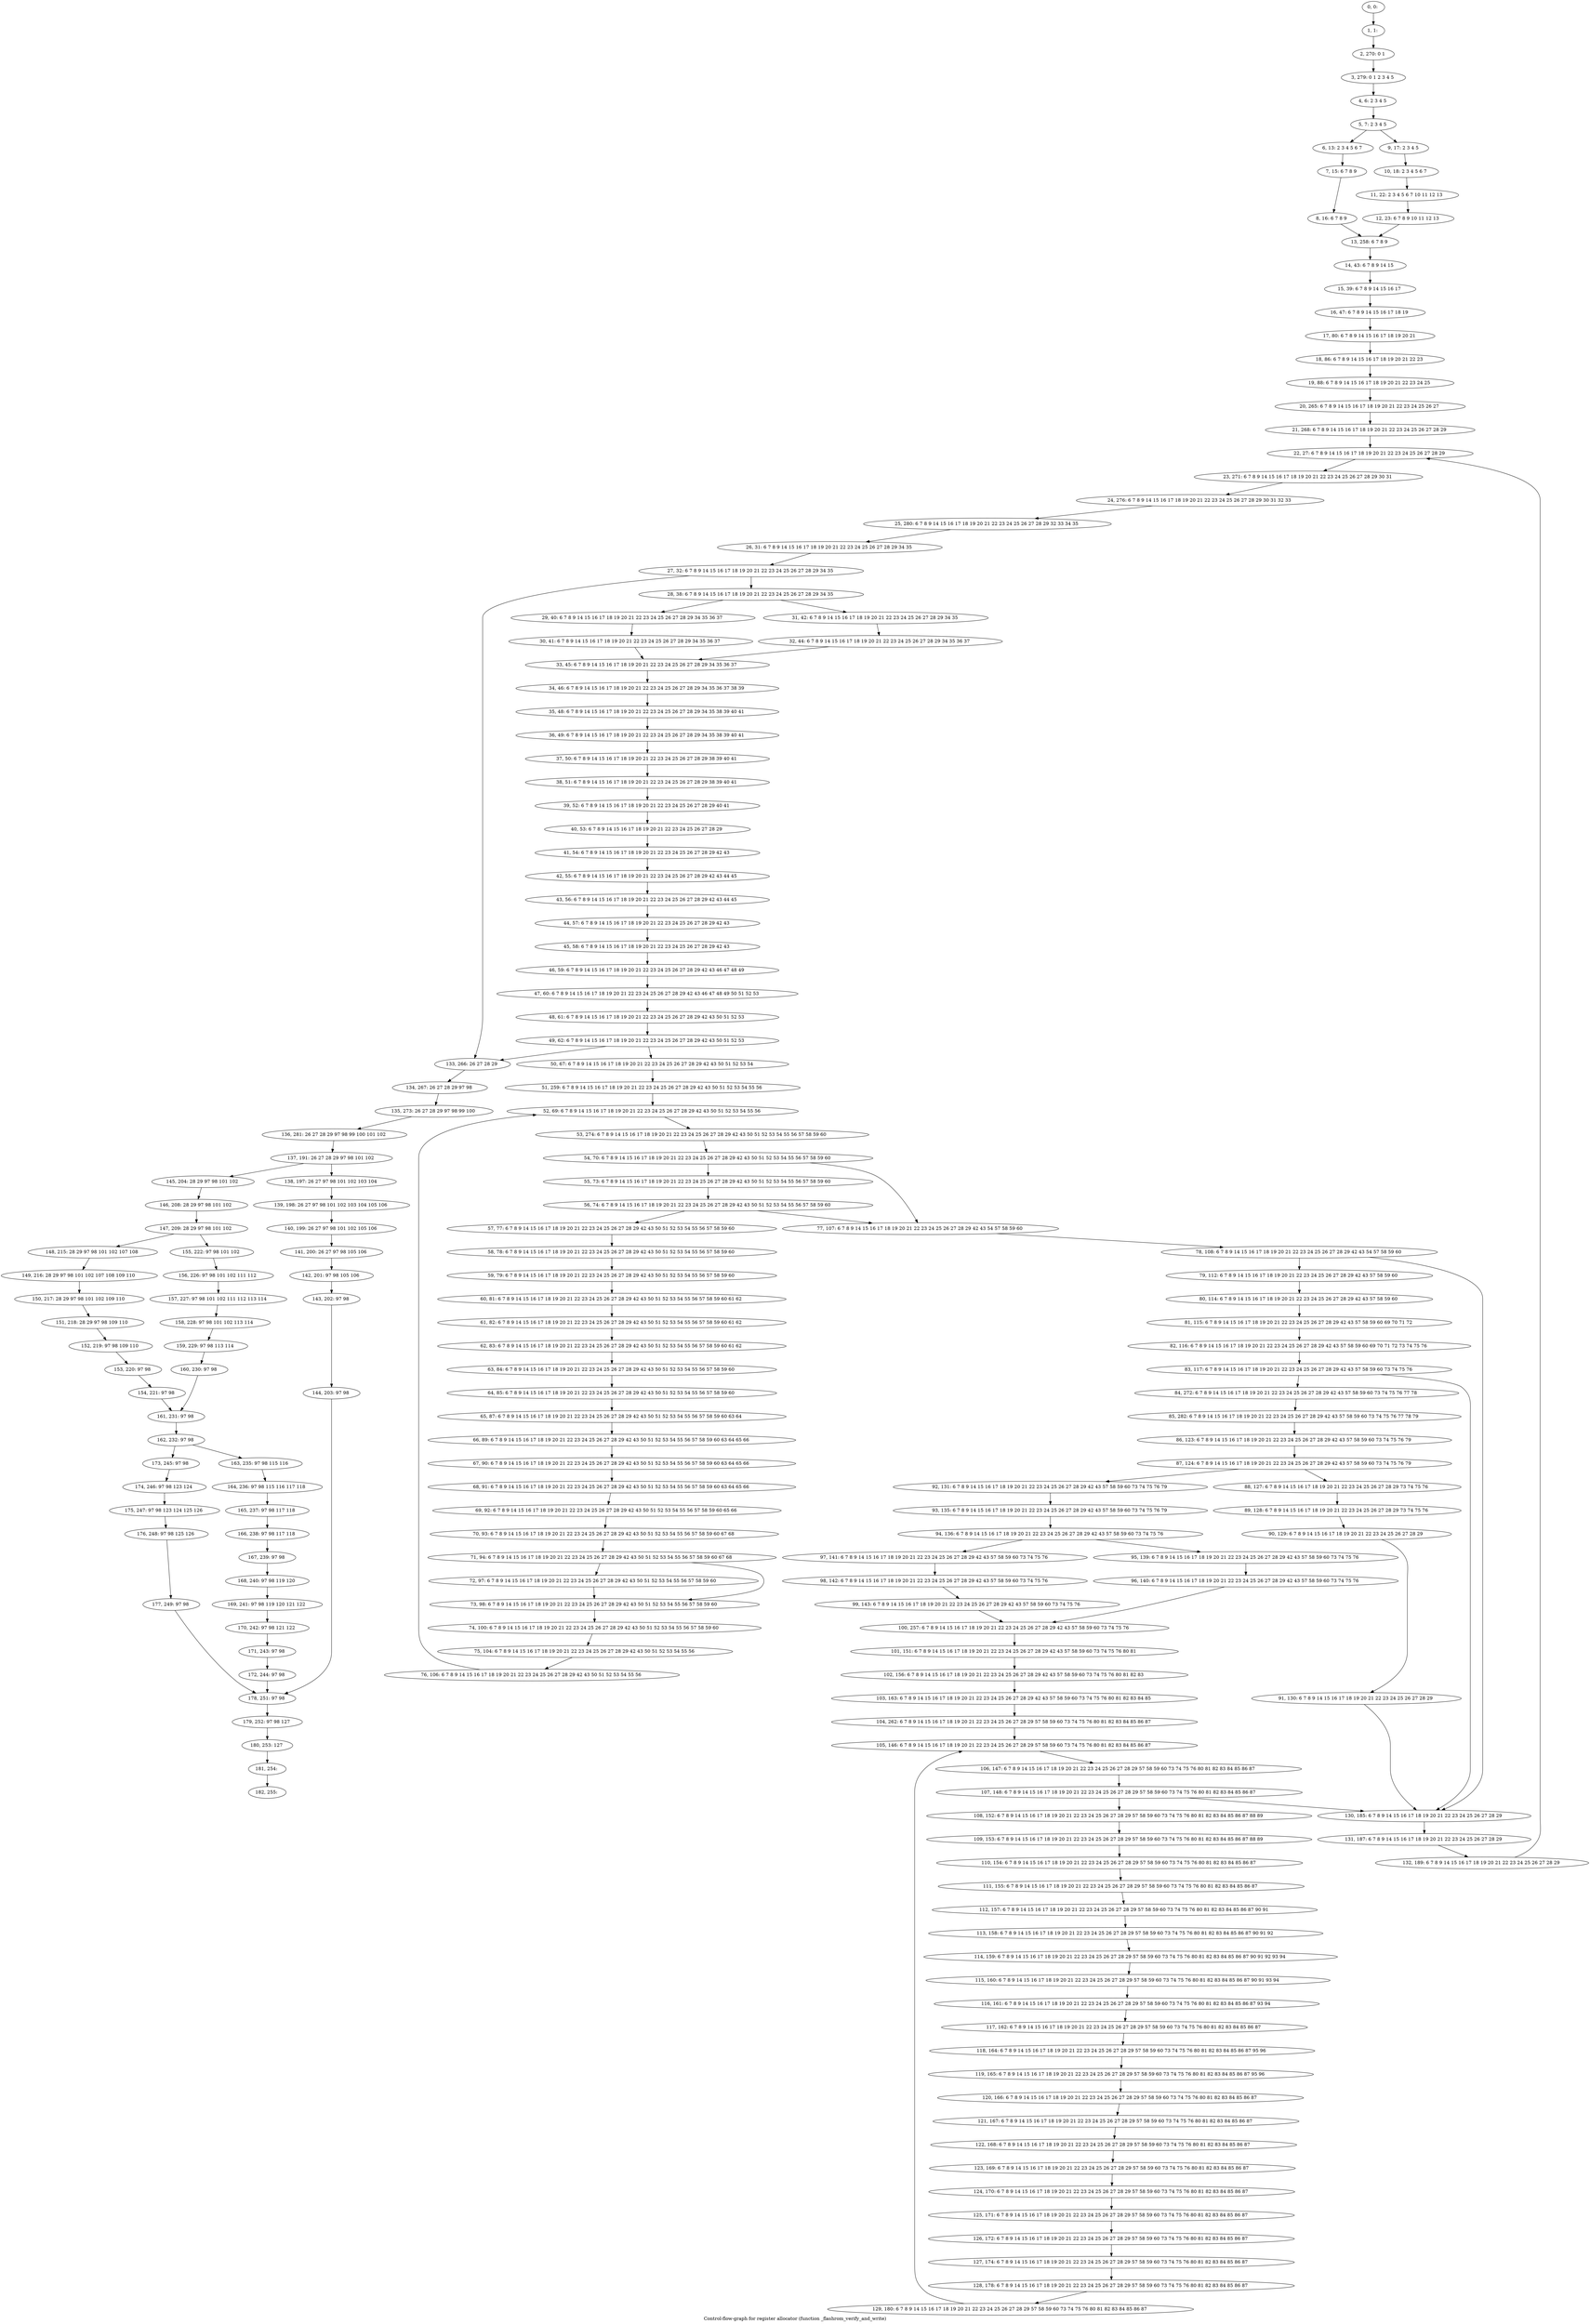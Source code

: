 digraph G {
graph [label="Control-flow-graph for register allocator (function _flashrom_verify_and_write)"]
0[label="0, 0: "];
1[label="1, 1: "];
2[label="2, 270: 0 1 "];
3[label="3, 279: 0 1 2 3 4 5 "];
4[label="4, 6: 2 3 4 5 "];
5[label="5, 7: 2 3 4 5 "];
6[label="6, 13: 2 3 4 5 6 7 "];
7[label="7, 15: 6 7 8 9 "];
8[label="8, 16: 6 7 8 9 "];
9[label="9, 17: 2 3 4 5 "];
10[label="10, 18: 2 3 4 5 6 7 "];
11[label="11, 22: 2 3 4 5 6 7 10 11 12 13 "];
12[label="12, 23: 6 7 8 9 10 11 12 13 "];
13[label="13, 258: 6 7 8 9 "];
14[label="14, 43: 6 7 8 9 14 15 "];
15[label="15, 39: 6 7 8 9 14 15 16 17 "];
16[label="16, 47: 6 7 8 9 14 15 16 17 18 19 "];
17[label="17, 80: 6 7 8 9 14 15 16 17 18 19 20 21 "];
18[label="18, 86: 6 7 8 9 14 15 16 17 18 19 20 21 22 23 "];
19[label="19, 88: 6 7 8 9 14 15 16 17 18 19 20 21 22 23 24 25 "];
20[label="20, 265: 6 7 8 9 14 15 16 17 18 19 20 21 22 23 24 25 26 27 "];
21[label="21, 268: 6 7 8 9 14 15 16 17 18 19 20 21 22 23 24 25 26 27 28 29 "];
22[label="22, 27: 6 7 8 9 14 15 16 17 18 19 20 21 22 23 24 25 26 27 28 29 "];
23[label="23, 271: 6 7 8 9 14 15 16 17 18 19 20 21 22 23 24 25 26 27 28 29 30 31 "];
24[label="24, 276: 6 7 8 9 14 15 16 17 18 19 20 21 22 23 24 25 26 27 28 29 30 31 32 33 "];
25[label="25, 280: 6 7 8 9 14 15 16 17 18 19 20 21 22 23 24 25 26 27 28 29 32 33 34 35 "];
26[label="26, 31: 6 7 8 9 14 15 16 17 18 19 20 21 22 23 24 25 26 27 28 29 34 35 "];
27[label="27, 32: 6 7 8 9 14 15 16 17 18 19 20 21 22 23 24 25 26 27 28 29 34 35 "];
28[label="28, 38: 6 7 8 9 14 15 16 17 18 19 20 21 22 23 24 25 26 27 28 29 34 35 "];
29[label="29, 40: 6 7 8 9 14 15 16 17 18 19 20 21 22 23 24 25 26 27 28 29 34 35 36 37 "];
30[label="30, 41: 6 7 8 9 14 15 16 17 18 19 20 21 22 23 24 25 26 27 28 29 34 35 36 37 "];
31[label="31, 42: 6 7 8 9 14 15 16 17 18 19 20 21 22 23 24 25 26 27 28 29 34 35 "];
32[label="32, 44: 6 7 8 9 14 15 16 17 18 19 20 21 22 23 24 25 26 27 28 29 34 35 36 37 "];
33[label="33, 45: 6 7 8 9 14 15 16 17 18 19 20 21 22 23 24 25 26 27 28 29 34 35 36 37 "];
34[label="34, 46: 6 7 8 9 14 15 16 17 18 19 20 21 22 23 24 25 26 27 28 29 34 35 36 37 38 39 "];
35[label="35, 48: 6 7 8 9 14 15 16 17 18 19 20 21 22 23 24 25 26 27 28 29 34 35 38 39 40 41 "];
36[label="36, 49: 6 7 8 9 14 15 16 17 18 19 20 21 22 23 24 25 26 27 28 29 34 35 38 39 40 41 "];
37[label="37, 50: 6 7 8 9 14 15 16 17 18 19 20 21 22 23 24 25 26 27 28 29 38 39 40 41 "];
38[label="38, 51: 6 7 8 9 14 15 16 17 18 19 20 21 22 23 24 25 26 27 28 29 38 39 40 41 "];
39[label="39, 52: 6 7 8 9 14 15 16 17 18 19 20 21 22 23 24 25 26 27 28 29 40 41 "];
40[label="40, 53: 6 7 8 9 14 15 16 17 18 19 20 21 22 23 24 25 26 27 28 29 "];
41[label="41, 54: 6 7 8 9 14 15 16 17 18 19 20 21 22 23 24 25 26 27 28 29 42 43 "];
42[label="42, 55: 6 7 8 9 14 15 16 17 18 19 20 21 22 23 24 25 26 27 28 29 42 43 44 45 "];
43[label="43, 56: 6 7 8 9 14 15 16 17 18 19 20 21 22 23 24 25 26 27 28 29 42 43 44 45 "];
44[label="44, 57: 6 7 8 9 14 15 16 17 18 19 20 21 22 23 24 25 26 27 28 29 42 43 "];
45[label="45, 58: 6 7 8 9 14 15 16 17 18 19 20 21 22 23 24 25 26 27 28 29 42 43 "];
46[label="46, 59: 6 7 8 9 14 15 16 17 18 19 20 21 22 23 24 25 26 27 28 29 42 43 46 47 48 49 "];
47[label="47, 60: 6 7 8 9 14 15 16 17 18 19 20 21 22 23 24 25 26 27 28 29 42 43 46 47 48 49 50 51 52 53 "];
48[label="48, 61: 6 7 8 9 14 15 16 17 18 19 20 21 22 23 24 25 26 27 28 29 42 43 50 51 52 53 "];
49[label="49, 62: 6 7 8 9 14 15 16 17 18 19 20 21 22 23 24 25 26 27 28 29 42 43 50 51 52 53 "];
50[label="50, 67: 6 7 8 9 14 15 16 17 18 19 20 21 22 23 24 25 26 27 28 29 42 43 50 51 52 53 54 "];
51[label="51, 259: 6 7 8 9 14 15 16 17 18 19 20 21 22 23 24 25 26 27 28 29 42 43 50 51 52 53 54 55 56 "];
52[label="52, 69: 6 7 8 9 14 15 16 17 18 19 20 21 22 23 24 25 26 27 28 29 42 43 50 51 52 53 54 55 56 "];
53[label="53, 274: 6 7 8 9 14 15 16 17 18 19 20 21 22 23 24 25 26 27 28 29 42 43 50 51 52 53 54 55 56 57 58 59 60 "];
54[label="54, 70: 6 7 8 9 14 15 16 17 18 19 20 21 22 23 24 25 26 27 28 29 42 43 50 51 52 53 54 55 56 57 58 59 60 "];
55[label="55, 73: 6 7 8 9 14 15 16 17 18 19 20 21 22 23 24 25 26 27 28 29 42 43 50 51 52 53 54 55 56 57 58 59 60 "];
56[label="56, 74: 6 7 8 9 14 15 16 17 18 19 20 21 22 23 24 25 26 27 28 29 42 43 50 51 52 53 54 55 56 57 58 59 60 "];
57[label="57, 77: 6 7 8 9 14 15 16 17 18 19 20 21 22 23 24 25 26 27 28 29 42 43 50 51 52 53 54 55 56 57 58 59 60 "];
58[label="58, 78: 6 7 8 9 14 15 16 17 18 19 20 21 22 23 24 25 26 27 28 29 42 43 50 51 52 53 54 55 56 57 58 59 60 "];
59[label="59, 79: 6 7 8 9 14 15 16 17 18 19 20 21 22 23 24 25 26 27 28 29 42 43 50 51 52 53 54 55 56 57 58 59 60 "];
60[label="60, 81: 6 7 8 9 14 15 16 17 18 19 20 21 22 23 24 25 26 27 28 29 42 43 50 51 52 53 54 55 56 57 58 59 60 61 62 "];
61[label="61, 82: 6 7 8 9 14 15 16 17 18 19 20 21 22 23 24 25 26 27 28 29 42 43 50 51 52 53 54 55 56 57 58 59 60 61 62 "];
62[label="62, 83: 6 7 8 9 14 15 16 17 18 19 20 21 22 23 24 25 26 27 28 29 42 43 50 51 52 53 54 55 56 57 58 59 60 61 62 "];
63[label="63, 84: 6 7 8 9 14 15 16 17 18 19 20 21 22 23 24 25 26 27 28 29 42 43 50 51 52 53 54 55 56 57 58 59 60 "];
64[label="64, 85: 6 7 8 9 14 15 16 17 18 19 20 21 22 23 24 25 26 27 28 29 42 43 50 51 52 53 54 55 56 57 58 59 60 "];
65[label="65, 87: 6 7 8 9 14 15 16 17 18 19 20 21 22 23 24 25 26 27 28 29 42 43 50 51 52 53 54 55 56 57 58 59 60 63 64 "];
66[label="66, 89: 6 7 8 9 14 15 16 17 18 19 20 21 22 23 24 25 26 27 28 29 42 43 50 51 52 53 54 55 56 57 58 59 60 63 64 65 66 "];
67[label="67, 90: 6 7 8 9 14 15 16 17 18 19 20 21 22 23 24 25 26 27 28 29 42 43 50 51 52 53 54 55 56 57 58 59 60 63 64 65 66 "];
68[label="68, 91: 6 7 8 9 14 15 16 17 18 19 20 21 22 23 24 25 26 27 28 29 42 43 50 51 52 53 54 55 56 57 58 59 60 63 64 65 66 "];
69[label="69, 92: 6 7 8 9 14 15 16 17 18 19 20 21 22 23 24 25 26 27 28 29 42 43 50 51 52 53 54 55 56 57 58 59 60 65 66 "];
70[label="70, 93: 6 7 8 9 14 15 16 17 18 19 20 21 22 23 24 25 26 27 28 29 42 43 50 51 52 53 54 55 56 57 58 59 60 67 68 "];
71[label="71, 94: 6 7 8 9 14 15 16 17 18 19 20 21 22 23 24 25 26 27 28 29 42 43 50 51 52 53 54 55 56 57 58 59 60 67 68 "];
72[label="72, 97: 6 7 8 9 14 15 16 17 18 19 20 21 22 23 24 25 26 27 28 29 42 43 50 51 52 53 54 55 56 57 58 59 60 "];
73[label="73, 98: 6 7 8 9 14 15 16 17 18 19 20 21 22 23 24 25 26 27 28 29 42 43 50 51 52 53 54 55 56 57 58 59 60 "];
74[label="74, 100: 6 7 8 9 14 15 16 17 18 19 20 21 22 23 24 25 26 27 28 29 42 43 50 51 52 53 54 55 56 57 58 59 60 "];
75[label="75, 104: 6 7 8 9 14 15 16 17 18 19 20 21 22 23 24 25 26 27 28 29 42 43 50 51 52 53 54 55 56 "];
76[label="76, 106: 6 7 8 9 14 15 16 17 18 19 20 21 22 23 24 25 26 27 28 29 42 43 50 51 52 53 54 55 56 "];
77[label="77, 107: 6 7 8 9 14 15 16 17 18 19 20 21 22 23 24 25 26 27 28 29 42 43 54 57 58 59 60 "];
78[label="78, 108: 6 7 8 9 14 15 16 17 18 19 20 21 22 23 24 25 26 27 28 29 42 43 54 57 58 59 60 "];
79[label="79, 112: 6 7 8 9 14 15 16 17 18 19 20 21 22 23 24 25 26 27 28 29 42 43 57 58 59 60 "];
80[label="80, 114: 6 7 8 9 14 15 16 17 18 19 20 21 22 23 24 25 26 27 28 29 42 43 57 58 59 60 "];
81[label="81, 115: 6 7 8 9 14 15 16 17 18 19 20 21 22 23 24 25 26 27 28 29 42 43 57 58 59 60 69 70 71 72 "];
82[label="82, 116: 6 7 8 9 14 15 16 17 18 19 20 21 22 23 24 25 26 27 28 29 42 43 57 58 59 60 69 70 71 72 73 74 75 76 "];
83[label="83, 117: 6 7 8 9 14 15 16 17 18 19 20 21 22 23 24 25 26 27 28 29 42 43 57 58 59 60 73 74 75 76 "];
84[label="84, 272: 6 7 8 9 14 15 16 17 18 19 20 21 22 23 24 25 26 27 28 29 42 43 57 58 59 60 73 74 75 76 77 78 "];
85[label="85, 282: 6 7 8 9 14 15 16 17 18 19 20 21 22 23 24 25 26 27 28 29 42 43 57 58 59 60 73 74 75 76 77 78 79 "];
86[label="86, 123: 6 7 8 9 14 15 16 17 18 19 20 21 22 23 24 25 26 27 28 29 42 43 57 58 59 60 73 74 75 76 79 "];
87[label="87, 124: 6 7 8 9 14 15 16 17 18 19 20 21 22 23 24 25 26 27 28 29 42 43 57 58 59 60 73 74 75 76 79 "];
88[label="88, 127: 6 7 8 9 14 15 16 17 18 19 20 21 22 23 24 25 26 27 28 29 73 74 75 76 "];
89[label="89, 128: 6 7 8 9 14 15 16 17 18 19 20 21 22 23 24 25 26 27 28 29 73 74 75 76 "];
90[label="90, 129: 6 7 8 9 14 15 16 17 18 19 20 21 22 23 24 25 26 27 28 29 "];
91[label="91, 130: 6 7 8 9 14 15 16 17 18 19 20 21 22 23 24 25 26 27 28 29 "];
92[label="92, 131: 6 7 8 9 14 15 16 17 18 19 20 21 22 23 24 25 26 27 28 29 42 43 57 58 59 60 73 74 75 76 79 "];
93[label="93, 135: 6 7 8 9 14 15 16 17 18 19 20 21 22 23 24 25 26 27 28 29 42 43 57 58 59 60 73 74 75 76 79 "];
94[label="94, 136: 6 7 8 9 14 15 16 17 18 19 20 21 22 23 24 25 26 27 28 29 42 43 57 58 59 60 73 74 75 76 "];
95[label="95, 139: 6 7 8 9 14 15 16 17 18 19 20 21 22 23 24 25 26 27 28 29 42 43 57 58 59 60 73 74 75 76 "];
96[label="96, 140: 6 7 8 9 14 15 16 17 18 19 20 21 22 23 24 25 26 27 28 29 42 43 57 58 59 60 73 74 75 76 "];
97[label="97, 141: 6 7 8 9 14 15 16 17 18 19 20 21 22 23 24 25 26 27 28 29 42 43 57 58 59 60 73 74 75 76 "];
98[label="98, 142: 6 7 8 9 14 15 16 17 18 19 20 21 22 23 24 25 26 27 28 29 42 43 57 58 59 60 73 74 75 76 "];
99[label="99, 143: 6 7 8 9 14 15 16 17 18 19 20 21 22 23 24 25 26 27 28 29 42 43 57 58 59 60 73 74 75 76 "];
100[label="100, 257: 6 7 8 9 14 15 16 17 18 19 20 21 22 23 24 25 26 27 28 29 42 43 57 58 59 60 73 74 75 76 "];
101[label="101, 151: 6 7 8 9 14 15 16 17 18 19 20 21 22 23 24 25 26 27 28 29 42 43 57 58 59 60 73 74 75 76 80 81 "];
102[label="102, 156: 6 7 8 9 14 15 16 17 18 19 20 21 22 23 24 25 26 27 28 29 42 43 57 58 59 60 73 74 75 76 80 81 82 83 "];
103[label="103, 163: 6 7 8 9 14 15 16 17 18 19 20 21 22 23 24 25 26 27 28 29 42 43 57 58 59 60 73 74 75 76 80 81 82 83 84 85 "];
104[label="104, 262: 6 7 8 9 14 15 16 17 18 19 20 21 22 23 24 25 26 27 28 29 57 58 59 60 73 74 75 76 80 81 82 83 84 85 86 87 "];
105[label="105, 146: 6 7 8 9 14 15 16 17 18 19 20 21 22 23 24 25 26 27 28 29 57 58 59 60 73 74 75 76 80 81 82 83 84 85 86 87 "];
106[label="106, 147: 6 7 8 9 14 15 16 17 18 19 20 21 22 23 24 25 26 27 28 29 57 58 59 60 73 74 75 76 80 81 82 83 84 85 86 87 "];
107[label="107, 148: 6 7 8 9 14 15 16 17 18 19 20 21 22 23 24 25 26 27 28 29 57 58 59 60 73 74 75 76 80 81 82 83 84 85 86 87 "];
108[label="108, 152: 6 7 8 9 14 15 16 17 18 19 20 21 22 23 24 25 26 27 28 29 57 58 59 60 73 74 75 76 80 81 82 83 84 85 86 87 88 89 "];
109[label="109, 153: 6 7 8 9 14 15 16 17 18 19 20 21 22 23 24 25 26 27 28 29 57 58 59 60 73 74 75 76 80 81 82 83 84 85 86 87 88 89 "];
110[label="110, 154: 6 7 8 9 14 15 16 17 18 19 20 21 22 23 24 25 26 27 28 29 57 58 59 60 73 74 75 76 80 81 82 83 84 85 86 87 "];
111[label="111, 155: 6 7 8 9 14 15 16 17 18 19 20 21 22 23 24 25 26 27 28 29 57 58 59 60 73 74 75 76 80 81 82 83 84 85 86 87 "];
112[label="112, 157: 6 7 8 9 14 15 16 17 18 19 20 21 22 23 24 25 26 27 28 29 57 58 59 60 73 74 75 76 80 81 82 83 84 85 86 87 90 91 "];
113[label="113, 158: 6 7 8 9 14 15 16 17 18 19 20 21 22 23 24 25 26 27 28 29 57 58 59 60 73 74 75 76 80 81 82 83 84 85 86 87 90 91 92 "];
114[label="114, 159: 6 7 8 9 14 15 16 17 18 19 20 21 22 23 24 25 26 27 28 29 57 58 59 60 73 74 75 76 80 81 82 83 84 85 86 87 90 91 92 93 94 "];
115[label="115, 160: 6 7 8 9 14 15 16 17 18 19 20 21 22 23 24 25 26 27 28 29 57 58 59 60 73 74 75 76 80 81 82 83 84 85 86 87 90 91 93 94 "];
116[label="116, 161: 6 7 8 9 14 15 16 17 18 19 20 21 22 23 24 25 26 27 28 29 57 58 59 60 73 74 75 76 80 81 82 83 84 85 86 87 93 94 "];
117[label="117, 162: 6 7 8 9 14 15 16 17 18 19 20 21 22 23 24 25 26 27 28 29 57 58 59 60 73 74 75 76 80 81 82 83 84 85 86 87 "];
118[label="118, 164: 6 7 8 9 14 15 16 17 18 19 20 21 22 23 24 25 26 27 28 29 57 58 59 60 73 74 75 76 80 81 82 83 84 85 86 87 95 96 "];
119[label="119, 165: 6 7 8 9 14 15 16 17 18 19 20 21 22 23 24 25 26 27 28 29 57 58 59 60 73 74 75 76 80 81 82 83 84 85 86 87 95 96 "];
120[label="120, 166: 6 7 8 9 14 15 16 17 18 19 20 21 22 23 24 25 26 27 28 29 57 58 59 60 73 74 75 76 80 81 82 83 84 85 86 87 "];
121[label="121, 167: 6 7 8 9 14 15 16 17 18 19 20 21 22 23 24 25 26 27 28 29 57 58 59 60 73 74 75 76 80 81 82 83 84 85 86 87 "];
122[label="122, 168: 6 7 8 9 14 15 16 17 18 19 20 21 22 23 24 25 26 27 28 29 57 58 59 60 73 74 75 76 80 81 82 83 84 85 86 87 "];
123[label="123, 169: 6 7 8 9 14 15 16 17 18 19 20 21 22 23 24 25 26 27 28 29 57 58 59 60 73 74 75 76 80 81 82 83 84 85 86 87 "];
124[label="124, 170: 6 7 8 9 14 15 16 17 18 19 20 21 22 23 24 25 26 27 28 29 57 58 59 60 73 74 75 76 80 81 82 83 84 85 86 87 "];
125[label="125, 171: 6 7 8 9 14 15 16 17 18 19 20 21 22 23 24 25 26 27 28 29 57 58 59 60 73 74 75 76 80 81 82 83 84 85 86 87 "];
126[label="126, 172: 6 7 8 9 14 15 16 17 18 19 20 21 22 23 24 25 26 27 28 29 57 58 59 60 73 74 75 76 80 81 82 83 84 85 86 87 "];
127[label="127, 174: 6 7 8 9 14 15 16 17 18 19 20 21 22 23 24 25 26 27 28 29 57 58 59 60 73 74 75 76 80 81 82 83 84 85 86 87 "];
128[label="128, 178: 6 7 8 9 14 15 16 17 18 19 20 21 22 23 24 25 26 27 28 29 57 58 59 60 73 74 75 76 80 81 82 83 84 85 86 87 "];
129[label="129, 180: 6 7 8 9 14 15 16 17 18 19 20 21 22 23 24 25 26 27 28 29 57 58 59 60 73 74 75 76 80 81 82 83 84 85 86 87 "];
130[label="130, 185: 6 7 8 9 14 15 16 17 18 19 20 21 22 23 24 25 26 27 28 29 "];
131[label="131, 187: 6 7 8 9 14 15 16 17 18 19 20 21 22 23 24 25 26 27 28 29 "];
132[label="132, 189: 6 7 8 9 14 15 16 17 18 19 20 21 22 23 24 25 26 27 28 29 "];
133[label="133, 266: 26 27 28 29 "];
134[label="134, 267: 26 27 28 29 97 98 "];
135[label="135, 273: 26 27 28 29 97 98 99 100 "];
136[label="136, 281: 26 27 28 29 97 98 99 100 101 102 "];
137[label="137, 191: 26 27 28 29 97 98 101 102 "];
138[label="138, 197: 26 27 97 98 101 102 103 104 "];
139[label="139, 198: 26 27 97 98 101 102 103 104 105 106 "];
140[label="140, 199: 26 27 97 98 101 102 105 106 "];
141[label="141, 200: 26 27 97 98 105 106 "];
142[label="142, 201: 97 98 105 106 "];
143[label="143, 202: 97 98 "];
144[label="144, 203: 97 98 "];
145[label="145, 204: 28 29 97 98 101 102 "];
146[label="146, 208: 28 29 97 98 101 102 "];
147[label="147, 209: 28 29 97 98 101 102 "];
148[label="148, 215: 28 29 97 98 101 102 107 108 "];
149[label="149, 216: 28 29 97 98 101 102 107 108 109 110 "];
150[label="150, 217: 28 29 97 98 101 102 109 110 "];
151[label="151, 218: 28 29 97 98 109 110 "];
152[label="152, 219: 97 98 109 110 "];
153[label="153, 220: 97 98 "];
154[label="154, 221: 97 98 "];
155[label="155, 222: 97 98 101 102 "];
156[label="156, 226: 97 98 101 102 111 112 "];
157[label="157, 227: 97 98 101 102 111 112 113 114 "];
158[label="158, 228: 97 98 101 102 113 114 "];
159[label="159, 229: 97 98 113 114 "];
160[label="160, 230: 97 98 "];
161[label="161, 231: 97 98 "];
162[label="162, 232: 97 98 "];
163[label="163, 235: 97 98 115 116 "];
164[label="164, 236: 97 98 115 116 117 118 "];
165[label="165, 237: 97 98 117 118 "];
166[label="166, 238: 97 98 117 118 "];
167[label="167, 239: 97 98 "];
168[label="168, 240: 97 98 119 120 "];
169[label="169, 241: 97 98 119 120 121 122 "];
170[label="170, 242: 97 98 121 122 "];
171[label="171, 243: 97 98 "];
172[label="172, 244: 97 98 "];
173[label="173, 245: 97 98 "];
174[label="174, 246: 97 98 123 124 "];
175[label="175, 247: 97 98 123 124 125 126 "];
176[label="176, 248: 97 98 125 126 "];
177[label="177, 249: 97 98 "];
178[label="178, 251: 97 98 "];
179[label="179, 252: 97 98 127 "];
180[label="180, 253: 127 "];
181[label="181, 254: "];
182[label="182, 255: "];
0->1 ;
1->2 ;
2->3 ;
3->4 ;
4->5 ;
5->6 ;
5->9 ;
6->7 ;
7->8 ;
8->13 ;
9->10 ;
10->11 ;
11->12 ;
12->13 ;
13->14 ;
14->15 ;
15->16 ;
16->17 ;
17->18 ;
18->19 ;
19->20 ;
20->21 ;
21->22 ;
22->23 ;
23->24 ;
24->25 ;
25->26 ;
26->27 ;
27->28 ;
27->133 ;
28->29 ;
28->31 ;
29->30 ;
30->33 ;
31->32 ;
32->33 ;
33->34 ;
34->35 ;
35->36 ;
36->37 ;
37->38 ;
38->39 ;
39->40 ;
40->41 ;
41->42 ;
42->43 ;
43->44 ;
44->45 ;
45->46 ;
46->47 ;
47->48 ;
48->49 ;
49->50 ;
49->133 ;
50->51 ;
51->52 ;
52->53 ;
53->54 ;
54->55 ;
54->77 ;
55->56 ;
56->57 ;
56->77 ;
57->58 ;
58->59 ;
59->60 ;
60->61 ;
61->62 ;
62->63 ;
63->64 ;
64->65 ;
65->66 ;
66->67 ;
67->68 ;
68->69 ;
69->70 ;
70->71 ;
71->72 ;
71->73 ;
72->73 ;
73->74 ;
74->75 ;
75->76 ;
76->52 ;
77->78 ;
78->79 ;
78->130 ;
79->80 ;
80->81 ;
81->82 ;
82->83 ;
83->84 ;
83->130 ;
84->85 ;
85->86 ;
86->87 ;
87->88 ;
87->92 ;
88->89 ;
89->90 ;
90->91 ;
91->130 ;
92->93 ;
93->94 ;
94->95 ;
94->97 ;
95->96 ;
96->100 ;
97->98 ;
98->99 ;
99->100 ;
100->101 ;
101->102 ;
102->103 ;
103->104 ;
104->105 ;
105->106 ;
106->107 ;
107->108 ;
107->130 ;
108->109 ;
109->110 ;
110->111 ;
111->112 ;
112->113 ;
113->114 ;
114->115 ;
115->116 ;
116->117 ;
117->118 ;
118->119 ;
119->120 ;
120->121 ;
121->122 ;
122->123 ;
123->124 ;
124->125 ;
125->126 ;
126->127 ;
127->128 ;
128->129 ;
129->105 ;
130->131 ;
131->132 ;
132->22 ;
133->134 ;
134->135 ;
135->136 ;
136->137 ;
137->138 ;
137->145 ;
138->139 ;
139->140 ;
140->141 ;
141->142 ;
142->143 ;
143->144 ;
144->178 ;
145->146 ;
146->147 ;
147->148 ;
147->155 ;
148->149 ;
149->150 ;
150->151 ;
151->152 ;
152->153 ;
153->154 ;
154->161 ;
155->156 ;
156->157 ;
157->158 ;
158->159 ;
159->160 ;
160->161 ;
161->162 ;
162->163 ;
162->173 ;
163->164 ;
164->165 ;
165->166 ;
166->167 ;
167->168 ;
168->169 ;
169->170 ;
170->171 ;
171->172 ;
172->178 ;
173->174 ;
174->175 ;
175->176 ;
176->177 ;
177->178 ;
178->179 ;
179->180 ;
180->181 ;
181->182 ;
}
